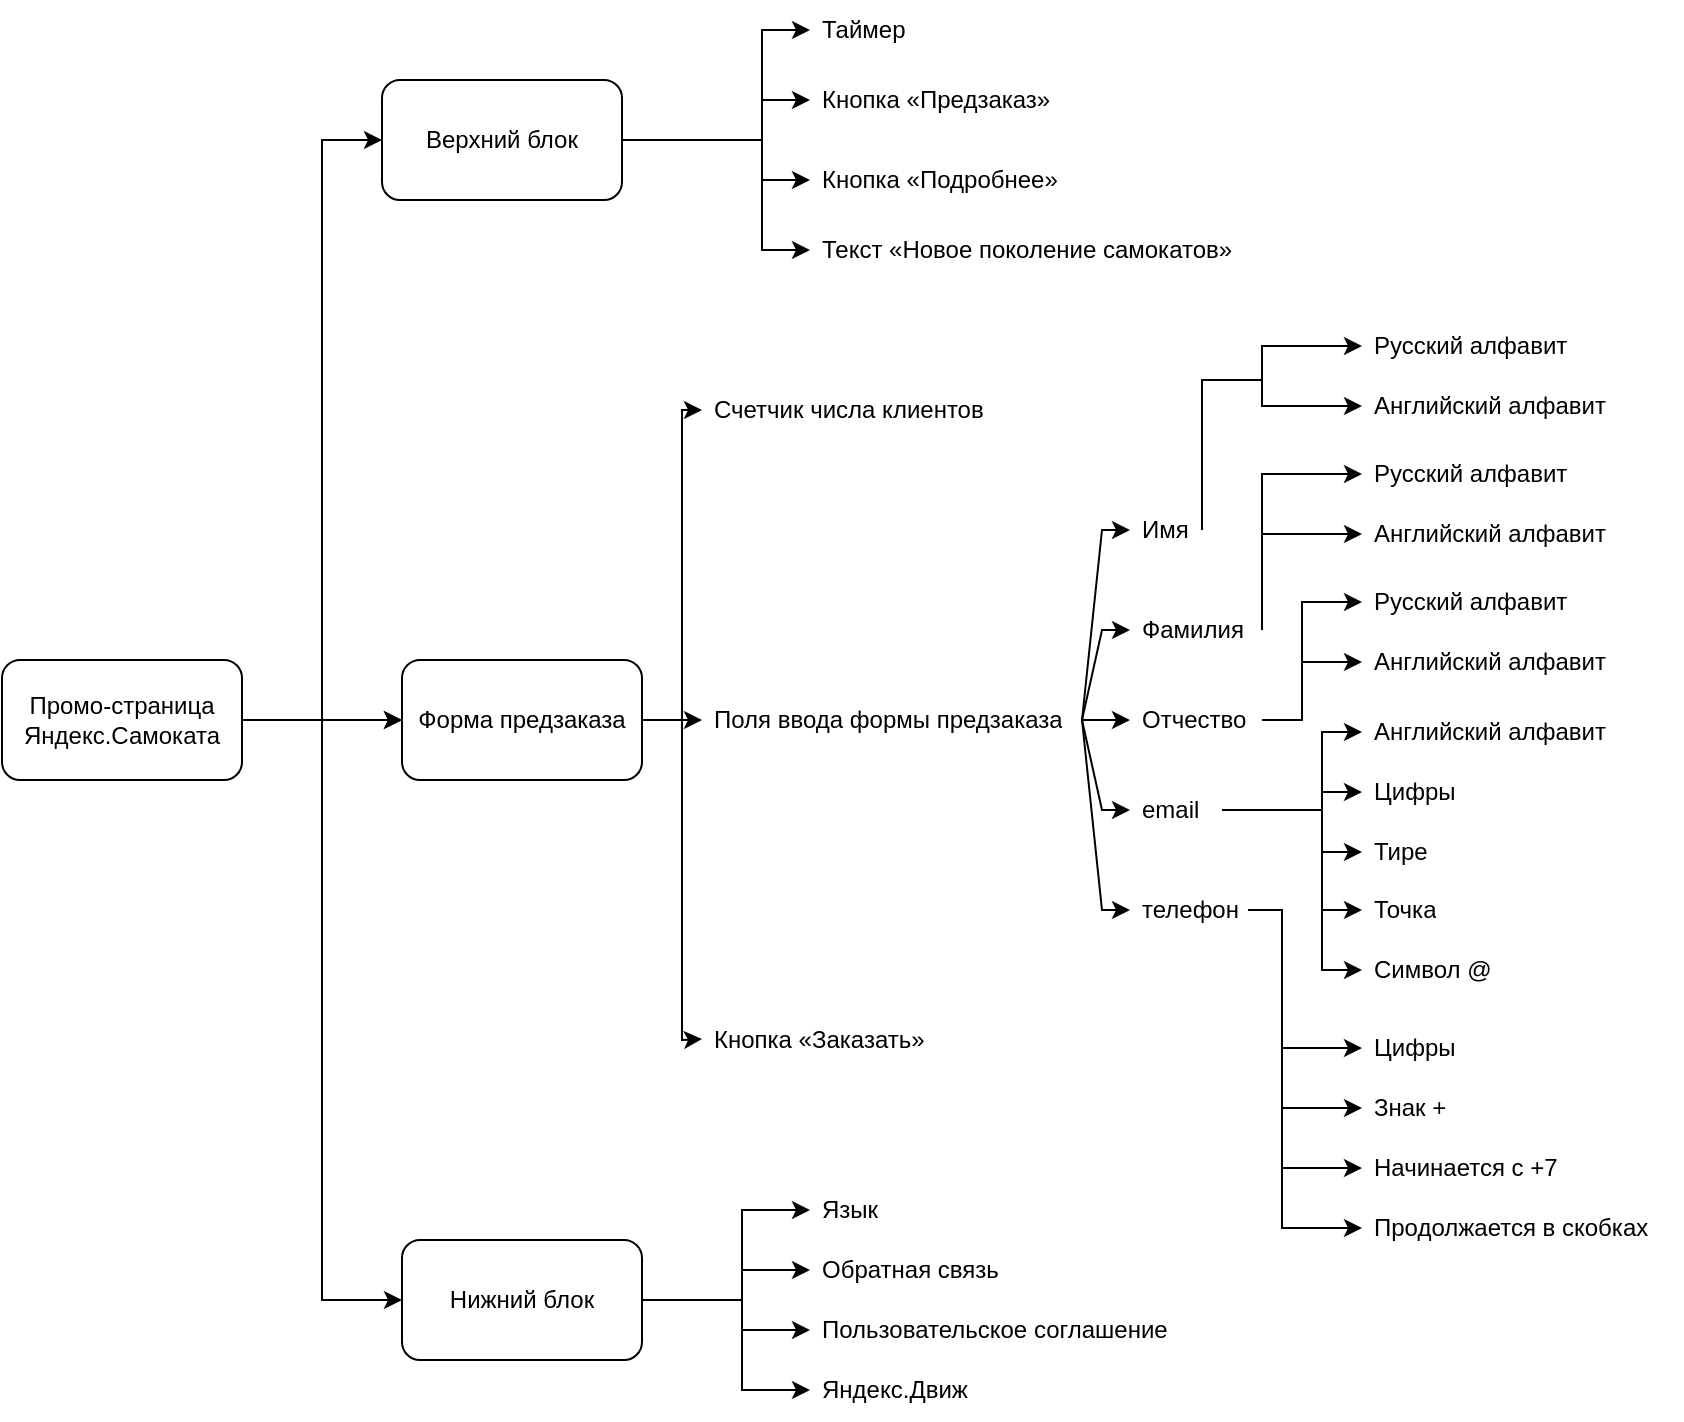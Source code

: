 <mxfile version="20.6.0" type="github">
  <diagram id="LrlZwjMXlVCamKzuXh1U" name="Страница 1">
    <mxGraphModel dx="1185" dy="720" grid="1" gridSize="10" guides="1" tooltips="1" connect="1" arrows="1" fold="1" page="1" pageScale="1" pageWidth="827" pageHeight="1169" math="0" shadow="0">
      <root>
        <mxCell id="0" />
        <mxCell id="1" parent="0" />
        <mxCell id="3Ykj8JGqj6Fominiais7-24" value="" style="edgeStyle=orthogonalEdgeStyle;rounded=0;orthogonalLoop=1;jettySize=auto;html=1;" parent="1" source="3Ykj8JGqj6Fominiais7-1" target="3Ykj8JGqj6Fominiais7-23" edge="1">
          <mxGeometry relative="1" as="geometry" />
        </mxCell>
        <mxCell id="3Ykj8JGqj6Fominiais7-25" value="" style="edgeStyle=orthogonalEdgeStyle;rounded=0;orthogonalLoop=1;jettySize=auto;html=1;" parent="1" source="3Ykj8JGqj6Fominiais7-1" target="3Ykj8JGqj6Fominiais7-23" edge="1">
          <mxGeometry relative="1" as="geometry" />
        </mxCell>
        <mxCell id="3Ykj8JGqj6Fominiais7-27" value="" style="edgeStyle=orthogonalEdgeStyle;rounded=0;orthogonalLoop=1;jettySize=auto;html=1;" parent="1" source="3Ykj8JGqj6Fominiais7-1" target="3Ykj8JGqj6Fominiais7-26" edge="1">
          <mxGeometry relative="1" as="geometry">
            <Array as="points">
              <mxPoint x="170" y="440" />
              <mxPoint x="170" y="150" />
            </Array>
          </mxGeometry>
        </mxCell>
        <mxCell id="3Ykj8JGqj6Fominiais7-31" value="" style="edgeStyle=orthogonalEdgeStyle;rounded=0;orthogonalLoop=1;jettySize=auto;html=1;" parent="1" source="3Ykj8JGqj6Fominiais7-1" target="3Ykj8JGqj6Fominiais7-30" edge="1">
          <mxGeometry relative="1" as="geometry">
            <Array as="points">
              <mxPoint x="170" y="440" />
              <mxPoint x="170" y="730" />
            </Array>
          </mxGeometry>
        </mxCell>
        <mxCell id="3Ykj8JGqj6Fominiais7-1" value="Промо-страница Яндекс.Самоката" style="rounded=1;whiteSpace=wrap;html=1;" parent="1" vertex="1">
          <mxGeometry x="10" y="410" width="120" height="60" as="geometry" />
        </mxCell>
        <mxCell id="3Ykj8JGqj6Fominiais7-23" value="Форма предзаказа" style="whiteSpace=wrap;html=1;rounded=1;" parent="1" vertex="1">
          <mxGeometry x="210" y="410" width="120" height="60" as="geometry" />
        </mxCell>
        <mxCell id="3Ykj8JGqj6Fominiais7-35" value="" style="edgeStyle=orthogonalEdgeStyle;rounded=0;orthogonalLoop=1;jettySize=auto;html=1;entryX=0;entryY=0.5;entryDx=0;entryDy=0;" parent="1" source="3Ykj8JGqj6Fominiais7-26" target="3Ykj8JGqj6Fominiais7-50" edge="1">
          <mxGeometry relative="1" as="geometry">
            <mxPoint x="470" y="360" as="targetPoint" />
            <Array as="points">
              <mxPoint x="390" y="150" />
              <mxPoint x="390" y="170" />
              <mxPoint x="414" y="170" />
            </Array>
          </mxGeometry>
        </mxCell>
        <mxCell id="3Ykj8JGqj6Fominiais7-38" value="" style="edgeStyle=orthogonalEdgeStyle;rounded=0;orthogonalLoop=1;jettySize=auto;html=1;entryX=0;entryY=0.5;entryDx=0;entryDy=0;" parent="1" source="3Ykj8JGqj6Fominiais7-26" target="3Ykj8JGqj6Fominiais7-49" edge="1">
          <mxGeometry relative="1" as="geometry">
            <mxPoint x="470" y="320" as="targetPoint" />
            <Array as="points">
              <mxPoint x="390" y="150" />
              <mxPoint x="390" y="130" />
            </Array>
          </mxGeometry>
        </mxCell>
        <mxCell id="3Ykj8JGqj6Fominiais7-40" value="" style="edgeStyle=orthogonalEdgeStyle;rounded=0;orthogonalLoop=1;jettySize=auto;html=1;entryX=0;entryY=0.5;entryDx=0;entryDy=0;" parent="1" source="3Ykj8JGqj6Fominiais7-26" target="3Ykj8JGqj6Fominiais7-47" edge="1">
          <mxGeometry relative="1" as="geometry">
            <mxPoint x="450" y="280" as="targetPoint" />
            <Array as="points">
              <mxPoint x="390" y="150" />
              <mxPoint x="390" y="95" />
            </Array>
          </mxGeometry>
        </mxCell>
        <mxCell id="3Ykj8JGqj6Fominiais7-42" value="" style="edgeStyle=orthogonalEdgeStyle;rounded=0;orthogonalLoop=1;jettySize=auto;html=1;entryX=0;entryY=0.5;entryDx=0;entryDy=0;" parent="1" source="3Ykj8JGqj6Fominiais7-26" target="3Ykj8JGqj6Fominiais7-51" edge="1">
          <mxGeometry relative="1" as="geometry">
            <mxPoint x="470" y="400" as="targetPoint" />
            <Array as="points">
              <mxPoint x="390" y="150" />
              <mxPoint x="390" y="205" />
            </Array>
          </mxGeometry>
        </mxCell>
        <mxCell id="3Ykj8JGqj6Fominiais7-26" value="Верхний блок" style="whiteSpace=wrap;html=1;rounded=1;" parent="1" vertex="1">
          <mxGeometry x="200" y="120" width="120" height="60" as="geometry" />
        </mxCell>
        <mxCell id="3Ykj8JGqj6Fominiais7-30" value="Нижний блок" style="whiteSpace=wrap;html=1;rounded=1;" parent="1" vertex="1">
          <mxGeometry x="210" y="700" width="120" height="60" as="geometry" />
        </mxCell>
        <mxCell id="3Ykj8JGqj6Fominiais7-47" value="Таймер" style="text;strokeColor=none;fillColor=none;align=left;verticalAlign=middle;spacingLeft=4;spacingRight=4;overflow=hidden;points=[[0,0.5],[1,0.5]];portConstraint=eastwest;rotatable=0;whiteSpace=wrap;html=1;" parent="1" vertex="1">
          <mxGeometry x="414" y="80" width="80" height="30" as="geometry" />
        </mxCell>
        <mxCell id="3Ykj8JGqj6Fominiais7-49" value="Кнопка «Предзаказ»" style="text;strokeColor=none;fillColor=none;align=left;verticalAlign=middle;spacingLeft=4;spacingRight=4;overflow=hidden;points=[[0,0.5],[1,0.5]];portConstraint=eastwest;rotatable=0;whiteSpace=wrap;html=1;" parent="1" vertex="1">
          <mxGeometry x="414" y="115" width="140" height="30" as="geometry" />
        </mxCell>
        <mxCell id="3Ykj8JGqj6Fominiais7-50" value="Кнопка «Подробнее»" style="text;strokeColor=none;fillColor=none;align=left;verticalAlign=middle;spacingLeft=4;spacingRight=4;overflow=hidden;points=[[0,0.5],[1,0.5]];portConstraint=eastwest;rotatable=0;whiteSpace=wrap;html=1;" parent="1" vertex="1">
          <mxGeometry x="414" y="155" width="160" height="30" as="geometry" />
        </mxCell>
        <mxCell id="3Ykj8JGqj6Fominiais7-51" value="Текст «Новое поколение самокатов»" style="text;strokeColor=none;fillColor=none;align=left;verticalAlign=middle;spacingLeft=4;spacingRight=4;overflow=hidden;points=[[0,0.5],[1,0.5]];portConstraint=eastwest;rotatable=0;whiteSpace=wrap;html=1;" parent="1" vertex="1">
          <mxGeometry x="414" y="190" width="230" height="30" as="geometry" />
        </mxCell>
        <mxCell id="sAvez57rTahSH1HZwx14-5" value="Поля ввода формы предзаказа" style="text;strokeColor=none;fillColor=none;align=left;verticalAlign=middle;spacingLeft=4;spacingRight=4;overflow=hidden;points=[[0,0.5],[1,0.5]];portConstraint=eastwest;rotatable=0;whiteSpace=wrap;html=1;" vertex="1" parent="1">
          <mxGeometry x="360" y="425" width="190" height="30" as="geometry" />
        </mxCell>
        <mxCell id="sAvez57rTahSH1HZwx14-6" value="Счетчик числа клиентов" style="text;strokeColor=none;fillColor=none;align=left;verticalAlign=middle;spacingLeft=4;spacingRight=4;overflow=hidden;points=[[0,0.5],[1,0.5]];portConstraint=eastwest;rotatable=0;whiteSpace=wrap;html=1;" vertex="1" parent="1">
          <mxGeometry x="360" y="270" width="170" height="30" as="geometry" />
        </mxCell>
        <mxCell id="sAvez57rTahSH1HZwx14-7" value="Кнопка «Заказать»" style="text;strokeColor=none;fillColor=none;align=left;verticalAlign=middle;spacingLeft=4;spacingRight=4;overflow=hidden;points=[[0,0.5],[1,0.5]];portConstraint=eastwest;rotatable=0;whiteSpace=wrap;html=1;" vertex="1" parent="1">
          <mxGeometry x="360" y="584.5" width="120" height="30" as="geometry" />
        </mxCell>
        <mxCell id="sAvez57rTahSH1HZwx14-8" value="" style="endArrow=classic;html=1;rounded=0;exitX=1;exitY=0.5;exitDx=0;exitDy=0;entryX=0;entryY=0.5;entryDx=0;entryDy=0;" edge="1" parent="1" source="3Ykj8JGqj6Fominiais7-23" target="sAvez57rTahSH1HZwx14-5">
          <mxGeometry width="50" height="50" relative="1" as="geometry">
            <mxPoint x="390" y="470" as="sourcePoint" />
            <mxPoint x="440" y="420" as="targetPoint" />
          </mxGeometry>
        </mxCell>
        <mxCell id="sAvez57rTahSH1HZwx14-9" value="" style="endArrow=classic;html=1;rounded=0;exitX=1;exitY=0.5;exitDx=0;exitDy=0;entryX=0;entryY=0.5;entryDx=0;entryDy=0;" edge="1" parent="1" source="3Ykj8JGqj6Fominiais7-23" target="sAvez57rTahSH1HZwx14-6">
          <mxGeometry width="50" height="50" relative="1" as="geometry">
            <mxPoint x="390" y="470" as="sourcePoint" />
            <mxPoint x="440" y="420" as="targetPoint" />
            <Array as="points">
              <mxPoint x="350" y="440" />
              <mxPoint x="350" y="285" />
            </Array>
          </mxGeometry>
        </mxCell>
        <mxCell id="sAvez57rTahSH1HZwx14-10" value="" style="endArrow=classic;html=1;rounded=0;exitX=1;exitY=0.5;exitDx=0;exitDy=0;entryX=0;entryY=0.5;entryDx=0;entryDy=0;" edge="1" parent="1" source="3Ykj8JGqj6Fominiais7-23" target="sAvez57rTahSH1HZwx14-7">
          <mxGeometry width="50" height="50" relative="1" as="geometry">
            <mxPoint x="390" y="470" as="sourcePoint" />
            <mxPoint x="440" y="420" as="targetPoint" />
            <Array as="points">
              <mxPoint x="350" y="440" />
              <mxPoint x="350" y="600" />
            </Array>
          </mxGeometry>
        </mxCell>
        <mxCell id="sAvez57rTahSH1HZwx14-11" value="Имя" style="text;strokeColor=none;fillColor=none;align=left;verticalAlign=middle;spacingLeft=4;spacingRight=4;overflow=hidden;points=[[0,0.5],[1,0.5]];portConstraint=eastwest;rotatable=0;whiteSpace=wrap;html=1;" vertex="1" parent="1">
          <mxGeometry x="574" y="330" width="36" height="30" as="geometry" />
        </mxCell>
        <mxCell id="sAvez57rTahSH1HZwx14-12" value="Фамилия" style="text;strokeColor=none;fillColor=none;align=left;verticalAlign=middle;spacingLeft=4;spacingRight=4;overflow=hidden;points=[[0,0.5],[1,0.5]];portConstraint=eastwest;rotatable=0;whiteSpace=wrap;html=1;" vertex="1" parent="1">
          <mxGeometry x="574" y="380" width="66" height="30" as="geometry" />
        </mxCell>
        <mxCell id="sAvez57rTahSH1HZwx14-13" value="Отчество" style="text;strokeColor=none;fillColor=none;align=left;verticalAlign=middle;spacingLeft=4;spacingRight=4;overflow=hidden;points=[[0,0.5],[1,0.5]];portConstraint=eastwest;rotatable=0;whiteSpace=wrap;html=1;" vertex="1" parent="1">
          <mxGeometry x="574" y="425" width="66" height="30" as="geometry" />
        </mxCell>
        <mxCell id="sAvez57rTahSH1HZwx14-14" value="email" style="text;strokeColor=none;fillColor=none;align=left;verticalAlign=middle;spacingLeft=4;spacingRight=4;overflow=hidden;points=[[0,0.5],[1,0.5]];portConstraint=eastwest;rotatable=0;whiteSpace=wrap;html=1;" vertex="1" parent="1">
          <mxGeometry x="574" y="470" width="46" height="30" as="geometry" />
        </mxCell>
        <mxCell id="sAvez57rTahSH1HZwx14-15" value="телефон" style="text;strokeColor=none;fillColor=none;align=left;verticalAlign=middle;spacingLeft=4;spacingRight=4;overflow=hidden;points=[[0,0.5],[1,0.5]];portConstraint=eastwest;rotatable=0;whiteSpace=wrap;html=1;" vertex="1" parent="1">
          <mxGeometry x="574" y="520" width="59" height="30" as="geometry" />
        </mxCell>
        <mxCell id="sAvez57rTahSH1HZwx14-16" value="" style="endArrow=classic;html=1;rounded=0;exitX=1;exitY=0.5;exitDx=0;exitDy=0;entryX=0;entryY=0.5;entryDx=0;entryDy=0;" edge="1" parent="1" source="sAvez57rTahSH1HZwx14-5" target="sAvez57rTahSH1HZwx14-13">
          <mxGeometry width="50" height="50" relative="1" as="geometry">
            <mxPoint x="390" y="510" as="sourcePoint" />
            <mxPoint x="440" y="460" as="targetPoint" />
          </mxGeometry>
        </mxCell>
        <mxCell id="sAvez57rTahSH1HZwx14-17" value="" style="endArrow=classic;html=1;rounded=0;entryX=0;entryY=0.5;entryDx=0;entryDy=0;exitX=1;exitY=0.5;exitDx=0;exitDy=0;" edge="1" parent="1" source="sAvez57rTahSH1HZwx14-5" target="sAvez57rTahSH1HZwx14-11">
          <mxGeometry width="50" height="50" relative="1" as="geometry">
            <mxPoint x="390" y="510" as="sourcePoint" />
            <mxPoint x="440" y="460" as="targetPoint" />
            <Array as="points">
              <mxPoint x="560" y="345" />
            </Array>
          </mxGeometry>
        </mxCell>
        <mxCell id="sAvez57rTahSH1HZwx14-18" value="" style="endArrow=classic;html=1;rounded=0;entryX=0;entryY=0.5;entryDx=0;entryDy=0;exitX=1;exitY=0.5;exitDx=0;exitDy=0;" edge="1" parent="1" source="sAvez57rTahSH1HZwx14-5" target="sAvez57rTahSH1HZwx14-12">
          <mxGeometry width="50" height="50" relative="1" as="geometry">
            <mxPoint x="390" y="510" as="sourcePoint" />
            <mxPoint x="440" y="460" as="targetPoint" />
            <Array as="points">
              <mxPoint x="560" y="395" />
            </Array>
          </mxGeometry>
        </mxCell>
        <mxCell id="sAvez57rTahSH1HZwx14-19" value="" style="endArrow=classic;html=1;rounded=0;entryX=0;entryY=0.5;entryDx=0;entryDy=0;exitX=1;exitY=0.5;exitDx=0;exitDy=0;" edge="1" parent="1" source="sAvez57rTahSH1HZwx14-5" target="sAvez57rTahSH1HZwx14-14">
          <mxGeometry width="50" height="50" relative="1" as="geometry">
            <mxPoint x="390" y="510" as="sourcePoint" />
            <mxPoint x="440" y="460" as="targetPoint" />
            <Array as="points">
              <mxPoint x="560" y="485" />
            </Array>
          </mxGeometry>
        </mxCell>
        <mxCell id="sAvez57rTahSH1HZwx14-20" value="" style="endArrow=classic;html=1;rounded=0;entryX=0;entryY=0.5;entryDx=0;entryDy=0;exitX=1;exitY=0.5;exitDx=0;exitDy=0;" edge="1" parent="1" source="sAvez57rTahSH1HZwx14-5" target="sAvez57rTahSH1HZwx14-15">
          <mxGeometry width="50" height="50" relative="1" as="geometry">
            <mxPoint x="390" y="510" as="sourcePoint" />
            <mxPoint x="440" y="460" as="targetPoint" />
            <Array as="points">
              <mxPoint x="560" y="535" />
            </Array>
          </mxGeometry>
        </mxCell>
        <mxCell id="sAvez57rTahSH1HZwx14-27" value="Русский алфавит" style="text;strokeColor=none;fillColor=none;align=left;verticalAlign=middle;spacingLeft=4;spacingRight=4;overflow=hidden;points=[[0,0.5],[1,0.5]];portConstraint=eastwest;rotatable=0;whiteSpace=wrap;html=1;" vertex="1" parent="1">
          <mxGeometry x="690" y="238" width="130" height="30" as="geometry" />
        </mxCell>
        <mxCell id="sAvez57rTahSH1HZwx14-28" value="Английский алфавит" style="text;strokeColor=none;fillColor=none;align=left;verticalAlign=middle;spacingLeft=4;spacingRight=4;overflow=hidden;points=[[0,0.5],[1,0.5]];portConstraint=eastwest;rotatable=0;whiteSpace=wrap;html=1;" vertex="1" parent="1">
          <mxGeometry x="690" y="268" width="130" height="30" as="geometry" />
        </mxCell>
        <mxCell id="sAvez57rTahSH1HZwx14-29" value="Русский алфавит" style="text;strokeColor=none;fillColor=none;align=left;verticalAlign=middle;spacingLeft=4;spacingRight=4;overflow=hidden;points=[[0,0.5],[1,0.5]];portConstraint=eastwest;rotatable=0;whiteSpace=wrap;html=1;" vertex="1" parent="1">
          <mxGeometry x="690" y="302" width="130" height="30" as="geometry" />
        </mxCell>
        <mxCell id="sAvez57rTahSH1HZwx14-30" value="Английский алфавит" style="text;strokeColor=none;fillColor=none;align=left;verticalAlign=middle;spacingLeft=4;spacingRight=4;overflow=hidden;points=[[0,0.5],[1,0.5]];portConstraint=eastwest;rotatable=0;whiteSpace=wrap;html=1;" vertex="1" parent="1">
          <mxGeometry x="690" y="332" width="130" height="30" as="geometry" />
        </mxCell>
        <mxCell id="sAvez57rTahSH1HZwx14-31" value="Русский алфавит" style="text;strokeColor=none;fillColor=none;align=left;verticalAlign=middle;spacingLeft=4;spacingRight=4;overflow=hidden;points=[[0,0.5],[1,0.5]];portConstraint=eastwest;rotatable=0;whiteSpace=wrap;html=1;" vertex="1" parent="1">
          <mxGeometry x="690" y="366" width="130" height="30" as="geometry" />
        </mxCell>
        <mxCell id="sAvez57rTahSH1HZwx14-32" value="Английский алфавит" style="text;strokeColor=none;fillColor=none;align=left;verticalAlign=middle;spacingLeft=4;spacingRight=4;overflow=hidden;points=[[0,0.5],[1,0.5]];portConstraint=eastwest;rotatable=0;whiteSpace=wrap;html=1;" vertex="1" parent="1">
          <mxGeometry x="690" y="396" width="130" height="30" as="geometry" />
        </mxCell>
        <mxCell id="sAvez57rTahSH1HZwx14-33" value="" style="endArrow=classic;html=1;rounded=0;entryX=0;entryY=0.5;entryDx=0;entryDy=0;exitX=1;exitY=0.5;exitDx=0;exitDy=0;" edge="1" parent="1" source="sAvez57rTahSH1HZwx14-11" target="sAvez57rTahSH1HZwx14-27">
          <mxGeometry width="50" height="50" relative="1" as="geometry">
            <mxPoint x="390" y="510" as="sourcePoint" />
            <mxPoint x="440" y="460" as="targetPoint" />
            <Array as="points">
              <mxPoint x="610" y="270" />
              <mxPoint x="640" y="270" />
              <mxPoint x="640" y="253" />
            </Array>
          </mxGeometry>
        </mxCell>
        <mxCell id="sAvez57rTahSH1HZwx14-34" value="" style="endArrow=classic;html=1;rounded=0;entryX=0;entryY=0.5;entryDx=0;entryDy=0;exitX=1;exitY=0.5;exitDx=0;exitDy=0;" edge="1" parent="1" source="sAvez57rTahSH1HZwx14-11" target="sAvez57rTahSH1HZwx14-28">
          <mxGeometry width="50" height="50" relative="1" as="geometry">
            <mxPoint x="390" y="510" as="sourcePoint" />
            <mxPoint x="440" y="460" as="targetPoint" />
            <Array as="points">
              <mxPoint x="610" y="270" />
              <mxPoint x="640" y="270" />
              <mxPoint x="640" y="283" />
            </Array>
          </mxGeometry>
        </mxCell>
        <mxCell id="sAvez57rTahSH1HZwx14-35" value="" style="endArrow=classic;html=1;rounded=0;entryX=0;entryY=0.5;entryDx=0;entryDy=0;exitX=1;exitY=0.5;exitDx=0;exitDy=0;" edge="1" parent="1" source="sAvez57rTahSH1HZwx14-12" target="sAvez57rTahSH1HZwx14-29">
          <mxGeometry width="50" height="50" relative="1" as="geometry">
            <mxPoint x="390" y="510" as="sourcePoint" />
            <mxPoint x="440" y="460" as="targetPoint" />
            <Array as="points">
              <mxPoint x="640" y="340" />
              <mxPoint x="640" y="317" />
            </Array>
          </mxGeometry>
        </mxCell>
        <mxCell id="sAvez57rTahSH1HZwx14-36" value="" style="endArrow=classic;html=1;rounded=0;entryX=0;entryY=0.5;entryDx=0;entryDy=0;exitX=1;exitY=0.5;exitDx=0;exitDy=0;" edge="1" parent="1" source="sAvez57rTahSH1HZwx14-12" target="sAvez57rTahSH1HZwx14-30">
          <mxGeometry width="50" height="50" relative="1" as="geometry">
            <mxPoint x="390" y="510" as="sourcePoint" />
            <mxPoint x="440" y="460" as="targetPoint" />
            <Array as="points">
              <mxPoint x="640" y="347" />
            </Array>
          </mxGeometry>
        </mxCell>
        <mxCell id="sAvez57rTahSH1HZwx14-37" value="" style="endArrow=classic;html=1;rounded=0;entryX=0;entryY=0.5;entryDx=0;entryDy=0;exitX=1;exitY=0.5;exitDx=0;exitDy=0;" edge="1" parent="1" source="sAvez57rTahSH1HZwx14-13" target="sAvez57rTahSH1HZwx14-31">
          <mxGeometry width="50" height="50" relative="1" as="geometry">
            <mxPoint x="390" y="510" as="sourcePoint" />
            <mxPoint x="440" y="460" as="targetPoint" />
            <Array as="points">
              <mxPoint x="660" y="440" />
              <mxPoint x="660" y="400" />
              <mxPoint x="660" y="381" />
            </Array>
          </mxGeometry>
        </mxCell>
        <mxCell id="sAvez57rTahSH1HZwx14-38" value="" style="endArrow=classic;html=1;rounded=0;entryX=0;entryY=0.5;entryDx=0;entryDy=0;exitX=1;exitY=0.5;exitDx=0;exitDy=0;" edge="1" parent="1" source="sAvez57rTahSH1HZwx14-13" target="sAvez57rTahSH1HZwx14-32">
          <mxGeometry width="50" height="50" relative="1" as="geometry">
            <mxPoint x="390" y="510" as="sourcePoint" />
            <mxPoint x="440" y="460" as="targetPoint" />
            <Array as="points">
              <mxPoint x="660" y="440" />
              <mxPoint x="660" y="411" />
            </Array>
          </mxGeometry>
        </mxCell>
        <mxCell id="sAvez57rTahSH1HZwx14-39" value="Цифры" style="text;strokeColor=none;fillColor=none;align=left;verticalAlign=middle;spacingLeft=4;spacingRight=4;overflow=hidden;points=[[0,0.5],[1,0.5]];portConstraint=eastwest;rotatable=0;whiteSpace=wrap;html=1;" vertex="1" parent="1">
          <mxGeometry x="690" y="461" width="80" height="30" as="geometry" />
        </mxCell>
        <mxCell id="sAvez57rTahSH1HZwx14-40" value="Английский алфавит" style="text;strokeColor=none;fillColor=none;align=left;verticalAlign=middle;spacingLeft=4;spacingRight=4;overflow=hidden;points=[[0,0.5],[1,0.5]];portConstraint=eastwest;rotatable=0;whiteSpace=wrap;html=1;" vertex="1" parent="1">
          <mxGeometry x="690" y="431" width="130" height="30" as="geometry" />
        </mxCell>
        <mxCell id="sAvez57rTahSH1HZwx14-41" value="Тире" style="text;strokeColor=none;fillColor=none;align=left;verticalAlign=middle;spacingLeft=4;spacingRight=4;overflow=hidden;points=[[0,0.5],[1,0.5]];portConstraint=eastwest;rotatable=0;whiteSpace=wrap;html=1;" vertex="1" parent="1">
          <mxGeometry x="690" y="491" width="80" height="30" as="geometry" />
        </mxCell>
        <mxCell id="sAvez57rTahSH1HZwx14-42" value="Символ @" style="text;strokeColor=none;fillColor=none;align=left;verticalAlign=middle;spacingLeft=4;spacingRight=4;overflow=hidden;points=[[0,0.5],[1,0.5]];portConstraint=eastwest;rotatable=0;whiteSpace=wrap;html=1;" vertex="1" parent="1">
          <mxGeometry x="690" y="550" width="80" height="30" as="geometry" />
        </mxCell>
        <mxCell id="sAvez57rTahSH1HZwx14-43" value="" style="endArrow=classic;html=1;rounded=0;entryX=0;entryY=0.5;entryDx=0;entryDy=0;exitX=1;exitY=0.5;exitDx=0;exitDy=0;" edge="1" parent="1" source="sAvez57rTahSH1HZwx14-14" target="sAvez57rTahSH1HZwx14-40">
          <mxGeometry width="50" height="50" relative="1" as="geometry">
            <mxPoint x="390" y="510" as="sourcePoint" />
            <mxPoint x="440" y="460" as="targetPoint" />
            <Array as="points">
              <mxPoint x="670" y="485" />
              <mxPoint x="670" y="446" />
            </Array>
          </mxGeometry>
        </mxCell>
        <mxCell id="sAvez57rTahSH1HZwx14-44" value="" style="endArrow=classic;html=1;rounded=0;entryX=0;entryY=0.5;entryDx=0;entryDy=0;exitX=1;exitY=0.5;exitDx=0;exitDy=0;" edge="1" parent="1" source="sAvez57rTahSH1HZwx14-14" target="sAvez57rTahSH1HZwx14-39">
          <mxGeometry width="50" height="50" relative="1" as="geometry">
            <mxPoint x="390" y="510" as="sourcePoint" />
            <mxPoint x="440" y="460" as="targetPoint" />
            <Array as="points">
              <mxPoint x="670" y="485" />
              <mxPoint x="670" y="476" />
            </Array>
          </mxGeometry>
        </mxCell>
        <mxCell id="sAvez57rTahSH1HZwx14-45" value="" style="endArrow=classic;html=1;rounded=0;entryX=0;entryY=0.5;entryDx=0;entryDy=0;exitX=1;exitY=0.5;exitDx=0;exitDy=0;" edge="1" parent="1" source="sAvez57rTahSH1HZwx14-14" target="sAvez57rTahSH1HZwx14-41">
          <mxGeometry width="50" height="50" relative="1" as="geometry">
            <mxPoint x="390" y="510" as="sourcePoint" />
            <mxPoint x="440" y="460" as="targetPoint" />
            <Array as="points">
              <mxPoint x="670" y="485" />
              <mxPoint x="670" y="506" />
            </Array>
          </mxGeometry>
        </mxCell>
        <mxCell id="sAvez57rTahSH1HZwx14-46" value="" style="endArrow=classic;html=1;rounded=0;entryX=0;entryY=0.5;entryDx=0;entryDy=0;exitX=1;exitY=0.5;exitDx=0;exitDy=0;" edge="1" parent="1" source="sAvez57rTahSH1HZwx14-14" target="sAvez57rTahSH1HZwx14-42">
          <mxGeometry width="50" height="50" relative="1" as="geometry">
            <mxPoint x="390" y="510" as="sourcePoint" />
            <mxPoint x="440" y="460" as="targetPoint" />
            <Array as="points">
              <mxPoint x="670" y="485" />
              <mxPoint x="670" y="565" />
            </Array>
          </mxGeometry>
        </mxCell>
        <mxCell id="sAvez57rTahSH1HZwx14-47" value="Точка" style="text;strokeColor=none;fillColor=none;align=left;verticalAlign=middle;spacingLeft=4;spacingRight=4;overflow=hidden;points=[[0,0.5],[1,0.5]];portConstraint=eastwest;rotatable=0;whiteSpace=wrap;html=1;" vertex="1" parent="1">
          <mxGeometry x="690" y="520" width="80" height="30" as="geometry" />
        </mxCell>
        <mxCell id="sAvez57rTahSH1HZwx14-48" value="" style="endArrow=classic;html=1;rounded=0;exitX=1;exitY=0.5;exitDx=0;exitDy=0;entryX=0;entryY=0.5;entryDx=0;entryDy=0;" edge="1" parent="1" source="sAvez57rTahSH1HZwx14-14" target="sAvez57rTahSH1HZwx14-47">
          <mxGeometry width="50" height="50" relative="1" as="geometry">
            <mxPoint x="710" y="490" as="sourcePoint" />
            <mxPoint x="760" y="440" as="targetPoint" />
            <Array as="points">
              <mxPoint x="670" y="485" />
              <mxPoint x="670" y="535" />
            </Array>
          </mxGeometry>
        </mxCell>
        <mxCell id="sAvez57rTahSH1HZwx14-49" value="Цифры" style="text;strokeColor=none;fillColor=none;align=left;verticalAlign=middle;spacingLeft=4;spacingRight=4;overflow=hidden;points=[[0,0.5],[1,0.5]];portConstraint=eastwest;rotatable=0;whiteSpace=wrap;html=1;" vertex="1" parent="1">
          <mxGeometry x="690" y="589" width="80" height="30" as="geometry" />
        </mxCell>
        <mxCell id="sAvez57rTahSH1HZwx14-50" value="Продолжается в скобках" style="text;strokeColor=none;fillColor=none;align=left;verticalAlign=middle;spacingLeft=4;spacingRight=4;overflow=hidden;points=[[0,0.5],[1,0.5]];portConstraint=eastwest;rotatable=0;whiteSpace=wrap;html=1;" vertex="1" parent="1">
          <mxGeometry x="690" y="679" width="160" height="30" as="geometry" />
        </mxCell>
        <mxCell id="sAvez57rTahSH1HZwx14-51" value="Знак +" style="text;strokeColor=none;fillColor=none;align=left;verticalAlign=middle;spacingLeft=4;spacingRight=4;overflow=hidden;points=[[0,0.5],[1,0.5]];portConstraint=eastwest;rotatable=0;whiteSpace=wrap;html=1;" vertex="1" parent="1">
          <mxGeometry x="690" y="619" width="80" height="30" as="geometry" />
        </mxCell>
        <mxCell id="sAvez57rTahSH1HZwx14-56" value="Начинается с +7" style="text;strokeColor=none;fillColor=none;align=left;verticalAlign=middle;spacingLeft=4;spacingRight=4;overflow=hidden;points=[[0,0.5],[1,0.5]];portConstraint=eastwest;rotatable=0;whiteSpace=wrap;html=1;" vertex="1" parent="1">
          <mxGeometry x="690" y="649" width="110" height="30" as="geometry" />
        </mxCell>
        <mxCell id="sAvez57rTahSH1HZwx14-57" value="" style="endArrow=classic;html=1;rounded=0;exitX=1;exitY=0.5;exitDx=0;exitDy=0;entryX=0;entryY=0.5;entryDx=0;entryDy=0;" edge="1" parent="1" source="sAvez57rTahSH1HZwx14-15" target="sAvez57rTahSH1HZwx14-49">
          <mxGeometry width="50" height="50" relative="1" as="geometry">
            <mxPoint x="690" y="610" as="sourcePoint" />
            <mxPoint x="740" y="560" as="targetPoint" />
            <Array as="points">
              <mxPoint x="650" y="535" />
              <mxPoint x="650" y="604" />
            </Array>
          </mxGeometry>
        </mxCell>
        <mxCell id="sAvez57rTahSH1HZwx14-58" value="" style="endArrow=classic;html=1;rounded=0;exitX=1;exitY=0.5;exitDx=0;exitDy=0;entryX=0;entryY=0.5;entryDx=0;entryDy=0;" edge="1" parent="1" source="sAvez57rTahSH1HZwx14-15" target="sAvez57rTahSH1HZwx14-51">
          <mxGeometry width="50" height="50" relative="1" as="geometry">
            <mxPoint x="690" y="610" as="sourcePoint" />
            <mxPoint x="740" y="560" as="targetPoint" />
            <Array as="points">
              <mxPoint x="650" y="535" />
              <mxPoint x="650" y="634" />
            </Array>
          </mxGeometry>
        </mxCell>
        <mxCell id="sAvez57rTahSH1HZwx14-59" value="" style="endArrow=classic;html=1;rounded=0;exitX=1;exitY=0.5;exitDx=0;exitDy=0;entryX=0;entryY=0.5;entryDx=0;entryDy=0;" edge="1" parent="1" source="sAvez57rTahSH1HZwx14-15" target="sAvez57rTahSH1HZwx14-56">
          <mxGeometry width="50" height="50" relative="1" as="geometry">
            <mxPoint x="690" y="610" as="sourcePoint" />
            <mxPoint x="740" y="560" as="targetPoint" />
            <Array as="points">
              <mxPoint x="650" y="535" />
              <mxPoint x="650" y="664" />
            </Array>
          </mxGeometry>
        </mxCell>
        <mxCell id="sAvez57rTahSH1HZwx14-60" value="" style="endArrow=classic;html=1;rounded=0;exitX=1;exitY=0.5;exitDx=0;exitDy=0;entryX=0;entryY=0.5;entryDx=0;entryDy=0;" edge="1" parent="1" source="sAvez57rTahSH1HZwx14-15" target="sAvez57rTahSH1HZwx14-50">
          <mxGeometry width="50" height="50" relative="1" as="geometry">
            <mxPoint x="690" y="610" as="sourcePoint" />
            <mxPoint x="740" y="560" as="targetPoint" />
            <Array as="points">
              <mxPoint x="650" y="535" />
              <mxPoint x="650" y="694" />
            </Array>
          </mxGeometry>
        </mxCell>
        <mxCell id="sAvez57rTahSH1HZwx14-61" value="Язык" style="text;strokeColor=none;fillColor=none;align=left;verticalAlign=middle;spacingLeft=4;spacingRight=4;overflow=hidden;points=[[0,0.5],[1,0.5]];portConstraint=eastwest;rotatable=0;whiteSpace=wrap;html=1;" vertex="1" parent="1">
          <mxGeometry x="414" y="670" width="80" height="30" as="geometry" />
        </mxCell>
        <mxCell id="sAvez57rTahSH1HZwx14-62" value="Обратная связь&lt;br&gt;" style="text;strokeColor=none;fillColor=none;align=left;verticalAlign=middle;spacingLeft=4;spacingRight=4;overflow=hidden;points=[[0,0.5],[1,0.5]];portConstraint=eastwest;rotatable=0;whiteSpace=wrap;html=1;" vertex="1" parent="1">
          <mxGeometry x="414" y="700" width="120" height="30" as="geometry" />
        </mxCell>
        <mxCell id="sAvez57rTahSH1HZwx14-63" value="Пользовательское соглашение&lt;br&gt;" style="text;strokeColor=none;fillColor=none;align=left;verticalAlign=middle;spacingLeft=4;spacingRight=4;overflow=hidden;points=[[0,0.5],[1,0.5]];portConstraint=eastwest;rotatable=0;whiteSpace=wrap;html=1;" vertex="1" parent="1">
          <mxGeometry x="414" y="730" width="190" height="30" as="geometry" />
        </mxCell>
        <mxCell id="sAvez57rTahSH1HZwx14-64" value="Яндекс.Движ&lt;br&gt;" style="text;strokeColor=none;fillColor=none;align=left;verticalAlign=middle;spacingLeft=4;spacingRight=4;overflow=hidden;points=[[0,0.5],[1,0.5]];portConstraint=eastwest;rotatable=0;whiteSpace=wrap;html=1;" vertex="1" parent="1">
          <mxGeometry x="414" y="760" width="86" height="30" as="geometry" />
        </mxCell>
        <mxCell id="sAvez57rTahSH1HZwx14-65" value="" style="endArrow=classic;html=1;rounded=0;exitX=1;exitY=0.5;exitDx=0;exitDy=0;entryX=0;entryY=0.5;entryDx=0;entryDy=0;" edge="1" parent="1" source="3Ykj8JGqj6Fominiais7-30" target="sAvez57rTahSH1HZwx14-61">
          <mxGeometry width="50" height="50" relative="1" as="geometry">
            <mxPoint x="370" y="710" as="sourcePoint" />
            <mxPoint x="420" y="660" as="targetPoint" />
            <Array as="points">
              <mxPoint x="380" y="730" />
              <mxPoint x="380" y="685" />
            </Array>
          </mxGeometry>
        </mxCell>
        <mxCell id="sAvez57rTahSH1HZwx14-66" value="" style="endArrow=classic;html=1;rounded=0;exitX=1;exitY=0.5;exitDx=0;exitDy=0;entryX=0;entryY=0.5;entryDx=0;entryDy=0;" edge="1" parent="1" source="3Ykj8JGqj6Fominiais7-30" target="sAvez57rTahSH1HZwx14-62">
          <mxGeometry width="50" height="50" relative="1" as="geometry">
            <mxPoint x="370" y="710" as="sourcePoint" />
            <mxPoint x="420" y="660" as="targetPoint" />
            <Array as="points">
              <mxPoint x="380" y="730" />
              <mxPoint x="380" y="715" />
            </Array>
          </mxGeometry>
        </mxCell>
        <mxCell id="sAvez57rTahSH1HZwx14-67" value="" style="endArrow=classic;html=1;rounded=0;exitX=1;exitY=0.5;exitDx=0;exitDy=0;entryX=0;entryY=0.5;entryDx=0;entryDy=0;" edge="1" parent="1" source="3Ykj8JGqj6Fominiais7-30" target="sAvez57rTahSH1HZwx14-63">
          <mxGeometry width="50" height="50" relative="1" as="geometry">
            <mxPoint x="370" y="710" as="sourcePoint" />
            <mxPoint x="420" y="660" as="targetPoint" />
            <Array as="points">
              <mxPoint x="380" y="730" />
              <mxPoint x="380" y="745" />
            </Array>
          </mxGeometry>
        </mxCell>
        <mxCell id="sAvez57rTahSH1HZwx14-68" value="" style="endArrow=classic;html=1;rounded=0;entryX=0;entryY=0.5;entryDx=0;entryDy=0;" edge="1" parent="1" target="sAvez57rTahSH1HZwx14-64">
          <mxGeometry width="50" height="50" relative="1" as="geometry">
            <mxPoint x="330" y="730" as="sourcePoint" />
            <mxPoint x="420" y="660" as="targetPoint" />
            <Array as="points">
              <mxPoint x="380" y="730" />
              <mxPoint x="380" y="775" />
            </Array>
          </mxGeometry>
        </mxCell>
      </root>
    </mxGraphModel>
  </diagram>
</mxfile>
